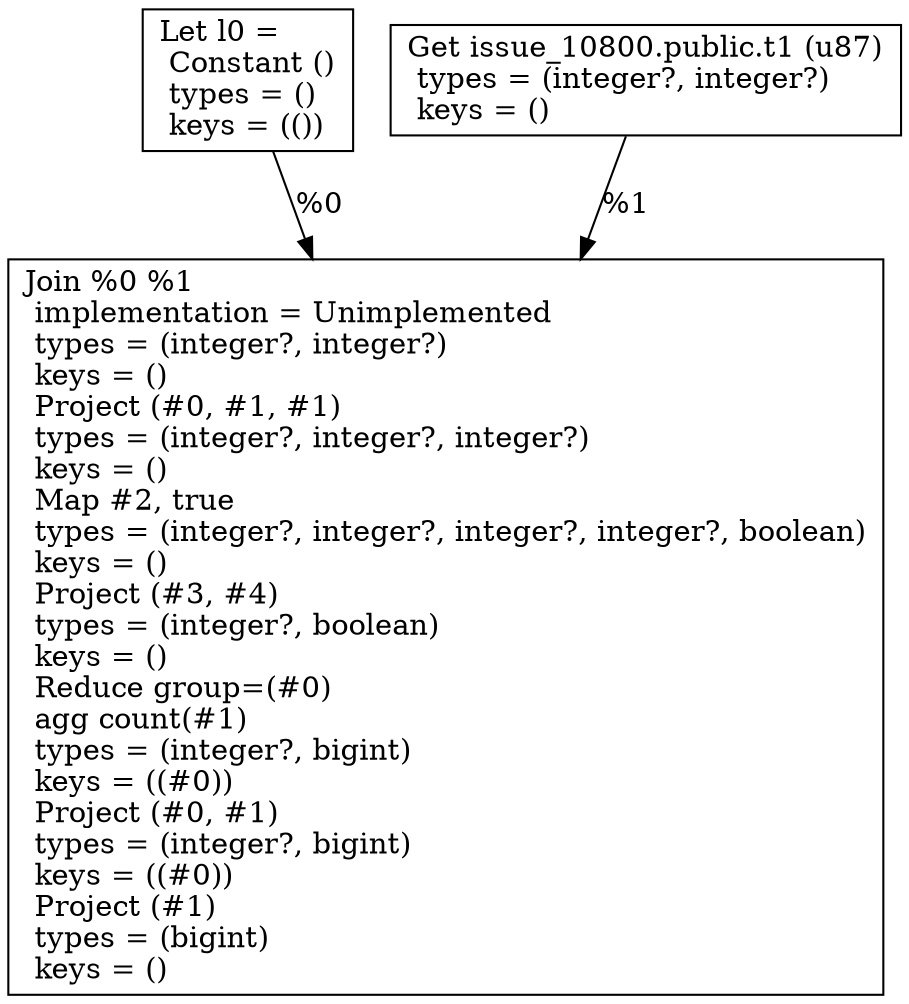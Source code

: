 digraph G {
    node0 [shape = record, label="Let l0 =\l Constant ()\l  types = ()\l  keys = (())\l"]
    node1 [shape = record, label=" Get issue_10800.public.t1 (u87)\l  types = (integer?, integer?)\l  keys = ()\l"]
    node2 [shape = record, label=" Join %0 %1\l  implementation = Unimplemented\l  types = (integer?, integer?)\l  keys = ()\l Project (#0, #1, #1)\l  types = (integer?, integer?, integer?)\l  keys = ()\l Map #2, true\l  types = (integer?, integer?, integer?, integer?, boolean)\l  keys = ()\l Project (#3, #4)\l  types = (integer?, boolean)\l  keys = ()\l Reduce group=(#0)\l  agg count(#1)\l  types = (integer?, bigint)\l  keys = ((#0))\l Project (#0, #1)\l  types = (integer?, bigint)\l  keys = ((#0))\l Project (#1)\l  types = (bigint)\l  keys = ()\l"]
    node1 -> node2 [label = "%1\l"]
    node0 -> node2 [label = "%0\l"]
}
